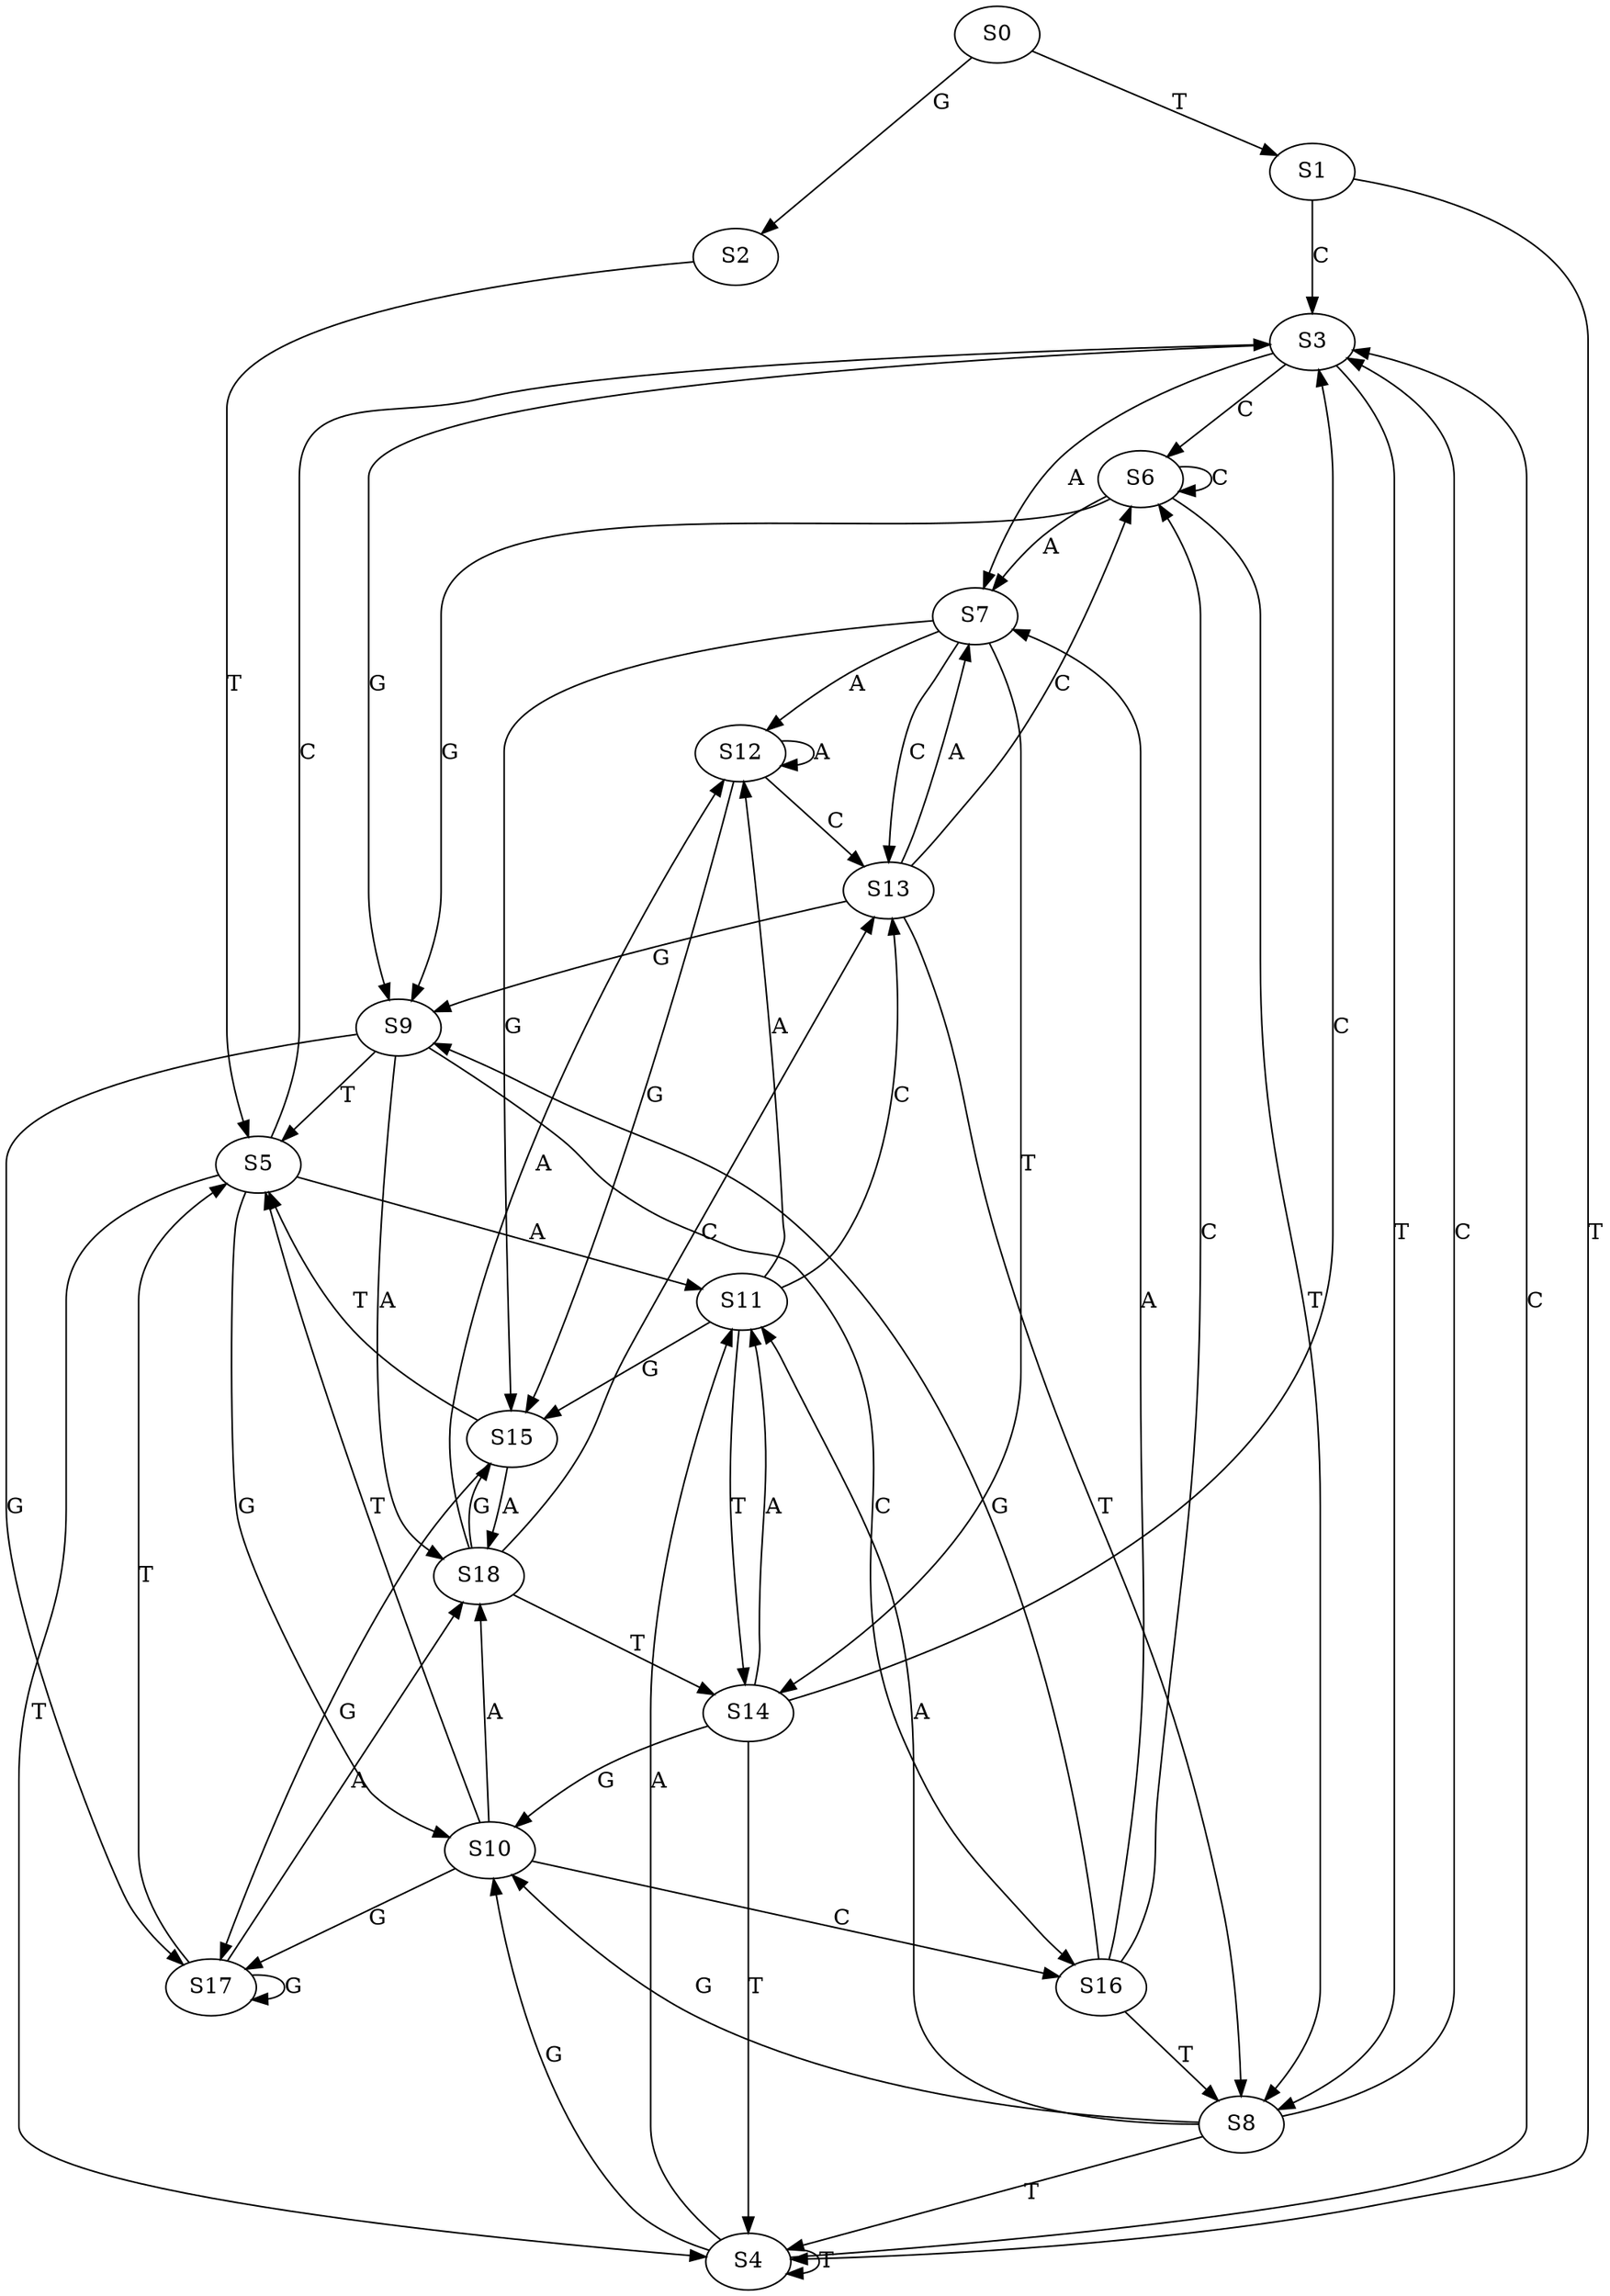 strict digraph  {
	S0 -> S1 [ label = T ];
	S0 -> S2 [ label = G ];
	S1 -> S3 [ label = C ];
	S1 -> S4 [ label = T ];
	S2 -> S5 [ label = T ];
	S3 -> S6 [ label = C ];
	S3 -> S7 [ label = A ];
	S3 -> S8 [ label = T ];
	S3 -> S9 [ label = G ];
	S4 -> S10 [ label = G ];
	S4 -> S11 [ label = A ];
	S4 -> S3 [ label = C ];
	S4 -> S4 [ label = T ];
	S5 -> S10 [ label = G ];
	S5 -> S11 [ label = A ];
	S5 -> S3 [ label = C ];
	S5 -> S4 [ label = T ];
	S6 -> S7 [ label = A ];
	S6 -> S8 [ label = T ];
	S6 -> S9 [ label = G ];
	S6 -> S6 [ label = C ];
	S7 -> S12 [ label = A ];
	S7 -> S13 [ label = C ];
	S7 -> S14 [ label = T ];
	S7 -> S15 [ label = G ];
	S8 -> S10 [ label = G ];
	S8 -> S11 [ label = A ];
	S8 -> S3 [ label = C ];
	S8 -> S4 [ label = T ];
	S9 -> S5 [ label = T ];
	S9 -> S16 [ label = C ];
	S9 -> S17 [ label = G ];
	S9 -> S18 [ label = A ];
	S10 -> S16 [ label = C ];
	S10 -> S18 [ label = A ];
	S10 -> S5 [ label = T ];
	S10 -> S17 [ label = G ];
	S11 -> S15 [ label = G ];
	S11 -> S13 [ label = C ];
	S11 -> S12 [ label = A ];
	S11 -> S14 [ label = T ];
	S12 -> S15 [ label = G ];
	S12 -> S13 [ label = C ];
	S12 -> S12 [ label = A ];
	S13 -> S8 [ label = T ];
	S13 -> S6 [ label = C ];
	S13 -> S7 [ label = A ];
	S13 -> S9 [ label = G ];
	S14 -> S3 [ label = C ];
	S14 -> S10 [ label = G ];
	S14 -> S4 [ label = T ];
	S14 -> S11 [ label = A ];
	S15 -> S5 [ label = T ];
	S15 -> S17 [ label = G ];
	S15 -> S18 [ label = A ];
	S16 -> S6 [ label = C ];
	S16 -> S7 [ label = A ];
	S16 -> S8 [ label = T ];
	S16 -> S9 [ label = G ];
	S17 -> S5 [ label = T ];
	S17 -> S17 [ label = G ];
	S17 -> S18 [ label = A ];
	S18 -> S14 [ label = T ];
	S18 -> S13 [ label = C ];
	S18 -> S15 [ label = G ];
	S18 -> S12 [ label = A ];
}
